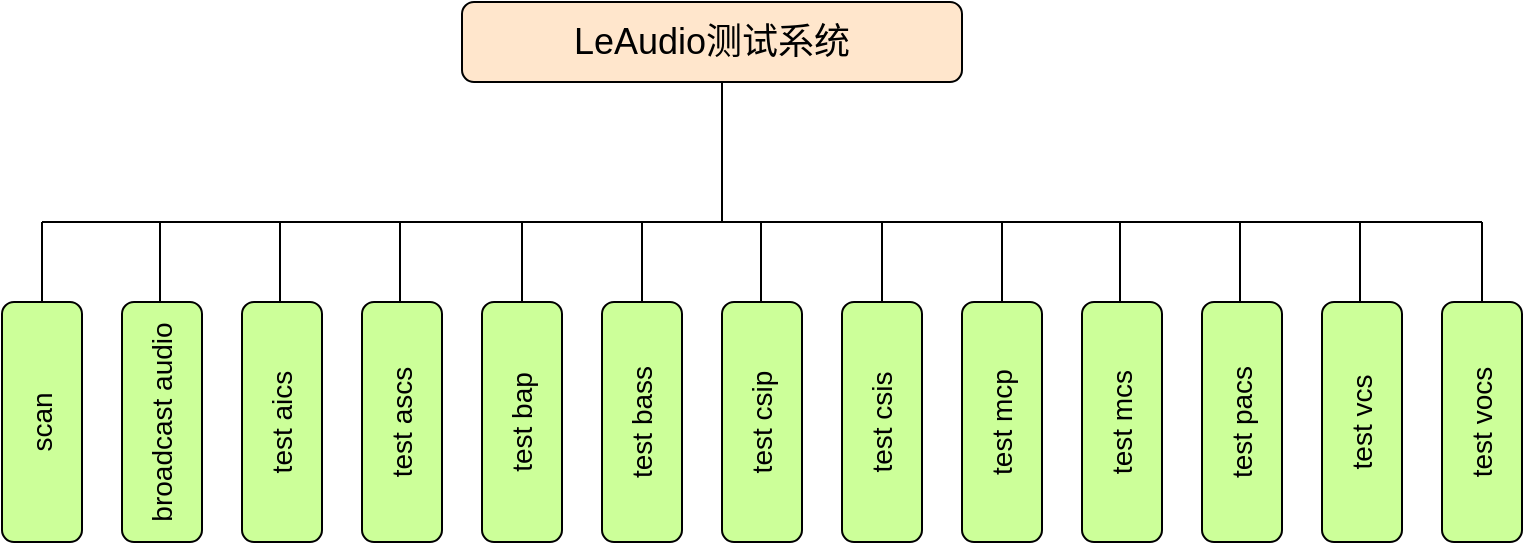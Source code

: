 <mxfile version="21.2.3" type="github">
  <diagram name="第 1 页" id="Q_nt-3nF6o_tLzo69s9r">
    <mxGraphModel dx="1093" dy="655" grid="1" gridSize="10" guides="1" tooltips="1" connect="1" arrows="1" fold="1" page="1" pageScale="1" pageWidth="827" pageHeight="1169" math="0" shadow="0">
      <root>
        <mxCell id="0" />
        <mxCell id="1" parent="0" />
        <mxCell id="9zCbOaHEFqsVXfpRO51t-1" value="&lt;font style=&quot;font-size: 14px;&quot;&gt;scan&lt;/font&gt;" style="rounded=1;whiteSpace=wrap;html=1;rotation=-90;fillColor=#CCFF99;" vertex="1" parent="1">
          <mxGeometry y="480" width="120" height="40" as="geometry" />
        </mxCell>
        <mxCell id="9zCbOaHEFqsVXfpRO51t-2" value="&lt;font style=&quot;font-size: 14px;&quot;&gt;broadcast audio&lt;/font&gt;" style="rounded=1;whiteSpace=wrap;html=1;rotation=-90;fillColor=#CCFF99;" vertex="1" parent="1">
          <mxGeometry x="60" y="480" width="120" height="40" as="geometry" />
        </mxCell>
        <mxCell id="9zCbOaHEFqsVXfpRO51t-3" value="&lt;font style=&quot;font-size: 14px;&quot;&gt;test aics&lt;/font&gt;" style="rounded=1;whiteSpace=wrap;html=1;rotation=-90;fillColor=#CCFF99;" vertex="1" parent="1">
          <mxGeometry x="120" y="480" width="120" height="40" as="geometry" />
        </mxCell>
        <mxCell id="9zCbOaHEFqsVXfpRO51t-4" value="&lt;font style=&quot;font-size: 14px;&quot;&gt;test ascs&lt;/font&gt;" style="rounded=1;whiteSpace=wrap;html=1;rotation=-90;fillColor=#CCFF99;" vertex="1" parent="1">
          <mxGeometry x="180" y="480" width="120" height="40" as="geometry" />
        </mxCell>
        <mxCell id="9zCbOaHEFqsVXfpRO51t-5" value="&lt;font style=&quot;font-size: 14px;&quot;&gt;test bap&lt;/font&gt;" style="rounded=1;whiteSpace=wrap;html=1;rotation=-90;fillColor=#CCFF99;" vertex="1" parent="1">
          <mxGeometry x="240" y="480" width="120" height="40" as="geometry" />
        </mxCell>
        <mxCell id="9zCbOaHEFqsVXfpRO51t-6" value="&lt;font style=&quot;font-size: 14px;&quot;&gt;test bass&lt;/font&gt;" style="rounded=1;whiteSpace=wrap;html=1;rotation=-90;fillColor=#CCFF99;" vertex="1" parent="1">
          <mxGeometry x="300" y="480" width="120" height="40" as="geometry" />
        </mxCell>
        <mxCell id="9zCbOaHEFqsVXfpRO51t-7" value="&lt;font style=&quot;font-size: 14px;&quot;&gt;test csip&lt;/font&gt;" style="rounded=1;whiteSpace=wrap;html=1;rotation=-90;fillColor=#CCFF99;" vertex="1" parent="1">
          <mxGeometry x="360" y="480" width="120" height="40" as="geometry" />
        </mxCell>
        <mxCell id="9zCbOaHEFqsVXfpRO51t-8" value="&lt;font style=&quot;font-size: 14px;&quot;&gt;test csis&lt;/font&gt;" style="rounded=1;whiteSpace=wrap;html=1;rotation=-90;fillColor=#CCFF99;" vertex="1" parent="1">
          <mxGeometry x="420" y="480" width="120" height="40" as="geometry" />
        </mxCell>
        <mxCell id="9zCbOaHEFqsVXfpRO51t-9" value="&lt;font style=&quot;font-size: 14px;&quot;&gt;test mcp&lt;/font&gt;" style="rounded=1;whiteSpace=wrap;html=1;rotation=-90;fillColor=#CCFF99;" vertex="1" parent="1">
          <mxGeometry x="480" y="480" width="120" height="40" as="geometry" />
        </mxCell>
        <mxCell id="9zCbOaHEFqsVXfpRO51t-10" value="&lt;font style=&quot;font-size: 14px;&quot;&gt;test mcs&lt;/font&gt;" style="rounded=1;whiteSpace=wrap;html=1;rotation=-90;fillColor=#CCFF99;" vertex="1" parent="1">
          <mxGeometry x="540" y="480" width="120" height="40" as="geometry" />
        </mxCell>
        <mxCell id="9zCbOaHEFqsVXfpRO51t-11" value="&lt;font style=&quot;font-size: 14px;&quot;&gt;test pacs&lt;/font&gt;" style="rounded=1;whiteSpace=wrap;html=1;rotation=-90;fillColor=#CCFF99;" vertex="1" parent="1">
          <mxGeometry x="600" y="480" width="120" height="40" as="geometry" />
        </mxCell>
        <mxCell id="9zCbOaHEFqsVXfpRO51t-12" value="&lt;font style=&quot;font-size: 14px;&quot;&gt;test vcs&lt;/font&gt;" style="rounded=1;whiteSpace=wrap;html=1;rotation=-90;fillColor=#CCFF99;" vertex="1" parent="1">
          <mxGeometry x="660" y="480" width="120" height="40" as="geometry" />
        </mxCell>
        <mxCell id="9zCbOaHEFqsVXfpRO51t-15" value="&lt;font style=&quot;font-size: 18px;&quot;&gt;LeAudio测试系统&lt;/font&gt;" style="rounded=1;whiteSpace=wrap;html=1;fillColor=#FFE6CC;" vertex="1" parent="1">
          <mxGeometry x="270" y="290" width="250" height="40" as="geometry" />
        </mxCell>
        <mxCell id="9zCbOaHEFqsVXfpRO51t-16" value="&lt;font style=&quot;font-size: 14px;&quot;&gt;test vocs&lt;/font&gt;" style="rounded=1;whiteSpace=wrap;html=1;rotation=-90;fillColor=#CCFF99;" vertex="1" parent="1">
          <mxGeometry x="720" y="480" width="120" height="40" as="geometry" />
        </mxCell>
        <mxCell id="9zCbOaHEFqsVXfpRO51t-24" value="" style="endArrow=none;html=1;rounded=0;" edge="1" parent="1">
          <mxGeometry width="50" height="50" relative="1" as="geometry">
            <mxPoint x="60" y="400" as="sourcePoint" />
            <mxPoint x="780" y="400" as="targetPoint" />
          </mxGeometry>
        </mxCell>
        <mxCell id="9zCbOaHEFqsVXfpRO51t-25" value="" style="endArrow=none;html=1;rounded=0;" edge="1" parent="1">
          <mxGeometry width="50" height="50" relative="1" as="geometry">
            <mxPoint x="60" y="440" as="sourcePoint" />
            <mxPoint x="60" y="400" as="targetPoint" />
          </mxGeometry>
        </mxCell>
        <mxCell id="9zCbOaHEFqsVXfpRO51t-26" value="" style="endArrow=none;html=1;rounded=0;" edge="1" parent="1">
          <mxGeometry width="50" height="50" relative="1" as="geometry">
            <mxPoint x="780" y="440" as="sourcePoint" />
            <mxPoint x="780" y="400" as="targetPoint" />
          </mxGeometry>
        </mxCell>
        <mxCell id="9zCbOaHEFqsVXfpRO51t-27" value="" style="endArrow=none;html=1;rounded=0;" edge="1" parent="1">
          <mxGeometry width="50" height="50" relative="1" as="geometry">
            <mxPoint x="719" y="440" as="sourcePoint" />
            <mxPoint x="719" y="400" as="targetPoint" />
          </mxGeometry>
        </mxCell>
        <mxCell id="9zCbOaHEFqsVXfpRO51t-28" value="" style="endArrow=none;html=1;rounded=0;" edge="1" parent="1">
          <mxGeometry width="50" height="50" relative="1" as="geometry">
            <mxPoint x="659" y="440" as="sourcePoint" />
            <mxPoint x="659" y="400" as="targetPoint" />
          </mxGeometry>
        </mxCell>
        <mxCell id="9zCbOaHEFqsVXfpRO51t-29" value="" style="endArrow=none;html=1;rounded=0;" edge="1" parent="1">
          <mxGeometry width="50" height="50" relative="1" as="geometry">
            <mxPoint x="599" y="440" as="sourcePoint" />
            <mxPoint x="599" y="400" as="targetPoint" />
          </mxGeometry>
        </mxCell>
        <mxCell id="9zCbOaHEFqsVXfpRO51t-30" value="" style="endArrow=none;html=1;rounded=0;" edge="1" parent="1">
          <mxGeometry width="50" height="50" relative="1" as="geometry">
            <mxPoint x="540" y="440" as="sourcePoint" />
            <mxPoint x="540" y="400" as="targetPoint" />
          </mxGeometry>
        </mxCell>
        <mxCell id="9zCbOaHEFqsVXfpRO51t-31" value="" style="endArrow=none;html=1;rounded=0;" edge="1" parent="1">
          <mxGeometry width="50" height="50" relative="1" as="geometry">
            <mxPoint x="480" y="440" as="sourcePoint" />
            <mxPoint x="480" y="400" as="targetPoint" />
          </mxGeometry>
        </mxCell>
        <mxCell id="9zCbOaHEFqsVXfpRO51t-32" value="" style="endArrow=none;html=1;rounded=0;" edge="1" parent="1">
          <mxGeometry width="50" height="50" relative="1" as="geometry">
            <mxPoint x="419.5" y="440" as="sourcePoint" />
            <mxPoint x="419.5" y="400" as="targetPoint" />
          </mxGeometry>
        </mxCell>
        <mxCell id="9zCbOaHEFqsVXfpRO51t-33" value="" style="endArrow=none;html=1;rounded=0;" edge="1" parent="1">
          <mxGeometry width="50" height="50" relative="1" as="geometry">
            <mxPoint x="360" y="440" as="sourcePoint" />
            <mxPoint x="360" y="400" as="targetPoint" />
          </mxGeometry>
        </mxCell>
        <mxCell id="9zCbOaHEFqsVXfpRO51t-34" value="" style="endArrow=none;html=1;rounded=0;" edge="1" parent="1">
          <mxGeometry width="50" height="50" relative="1" as="geometry">
            <mxPoint x="300" y="440" as="sourcePoint" />
            <mxPoint x="300" y="400" as="targetPoint" />
          </mxGeometry>
        </mxCell>
        <mxCell id="9zCbOaHEFqsVXfpRO51t-36" value="" style="endArrow=none;html=1;rounded=0;" edge="1" parent="1">
          <mxGeometry width="50" height="50" relative="1" as="geometry">
            <mxPoint x="239" y="440" as="sourcePoint" />
            <mxPoint x="239" y="400" as="targetPoint" />
          </mxGeometry>
        </mxCell>
        <mxCell id="9zCbOaHEFqsVXfpRO51t-38" value="" style="endArrow=none;html=1;rounded=0;" edge="1" parent="1">
          <mxGeometry width="50" height="50" relative="1" as="geometry">
            <mxPoint x="179" y="440" as="sourcePoint" />
            <mxPoint x="179" y="400" as="targetPoint" />
          </mxGeometry>
        </mxCell>
        <mxCell id="9zCbOaHEFqsVXfpRO51t-39" value="" style="endArrow=none;html=1;rounded=0;" edge="1" parent="1">
          <mxGeometry width="50" height="50" relative="1" as="geometry">
            <mxPoint x="119" y="440" as="sourcePoint" />
            <mxPoint x="119" y="400" as="targetPoint" />
          </mxGeometry>
        </mxCell>
        <mxCell id="9zCbOaHEFqsVXfpRO51t-40" value="" style="endArrow=none;html=1;rounded=0;" edge="1" parent="1">
          <mxGeometry width="50" height="50" relative="1" as="geometry">
            <mxPoint x="400" y="400" as="sourcePoint" />
            <mxPoint x="400" y="330" as="targetPoint" />
          </mxGeometry>
        </mxCell>
      </root>
    </mxGraphModel>
  </diagram>
</mxfile>
